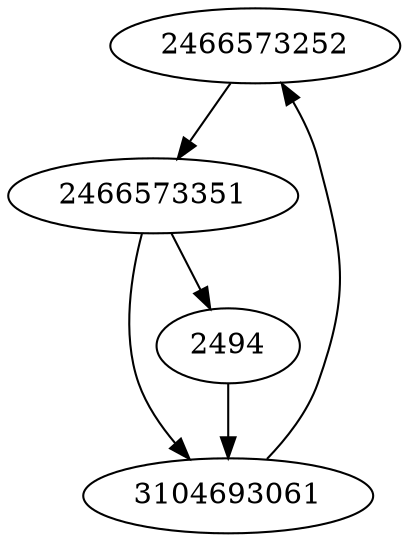 strict digraph  {
2466573252;
3104693061;
2494;
2466573351;
2466573252 -> 2466573351;
3104693061 -> 2466573252;
2494 -> 3104693061;
2466573351 -> 2494;
2466573351 -> 3104693061;
}
